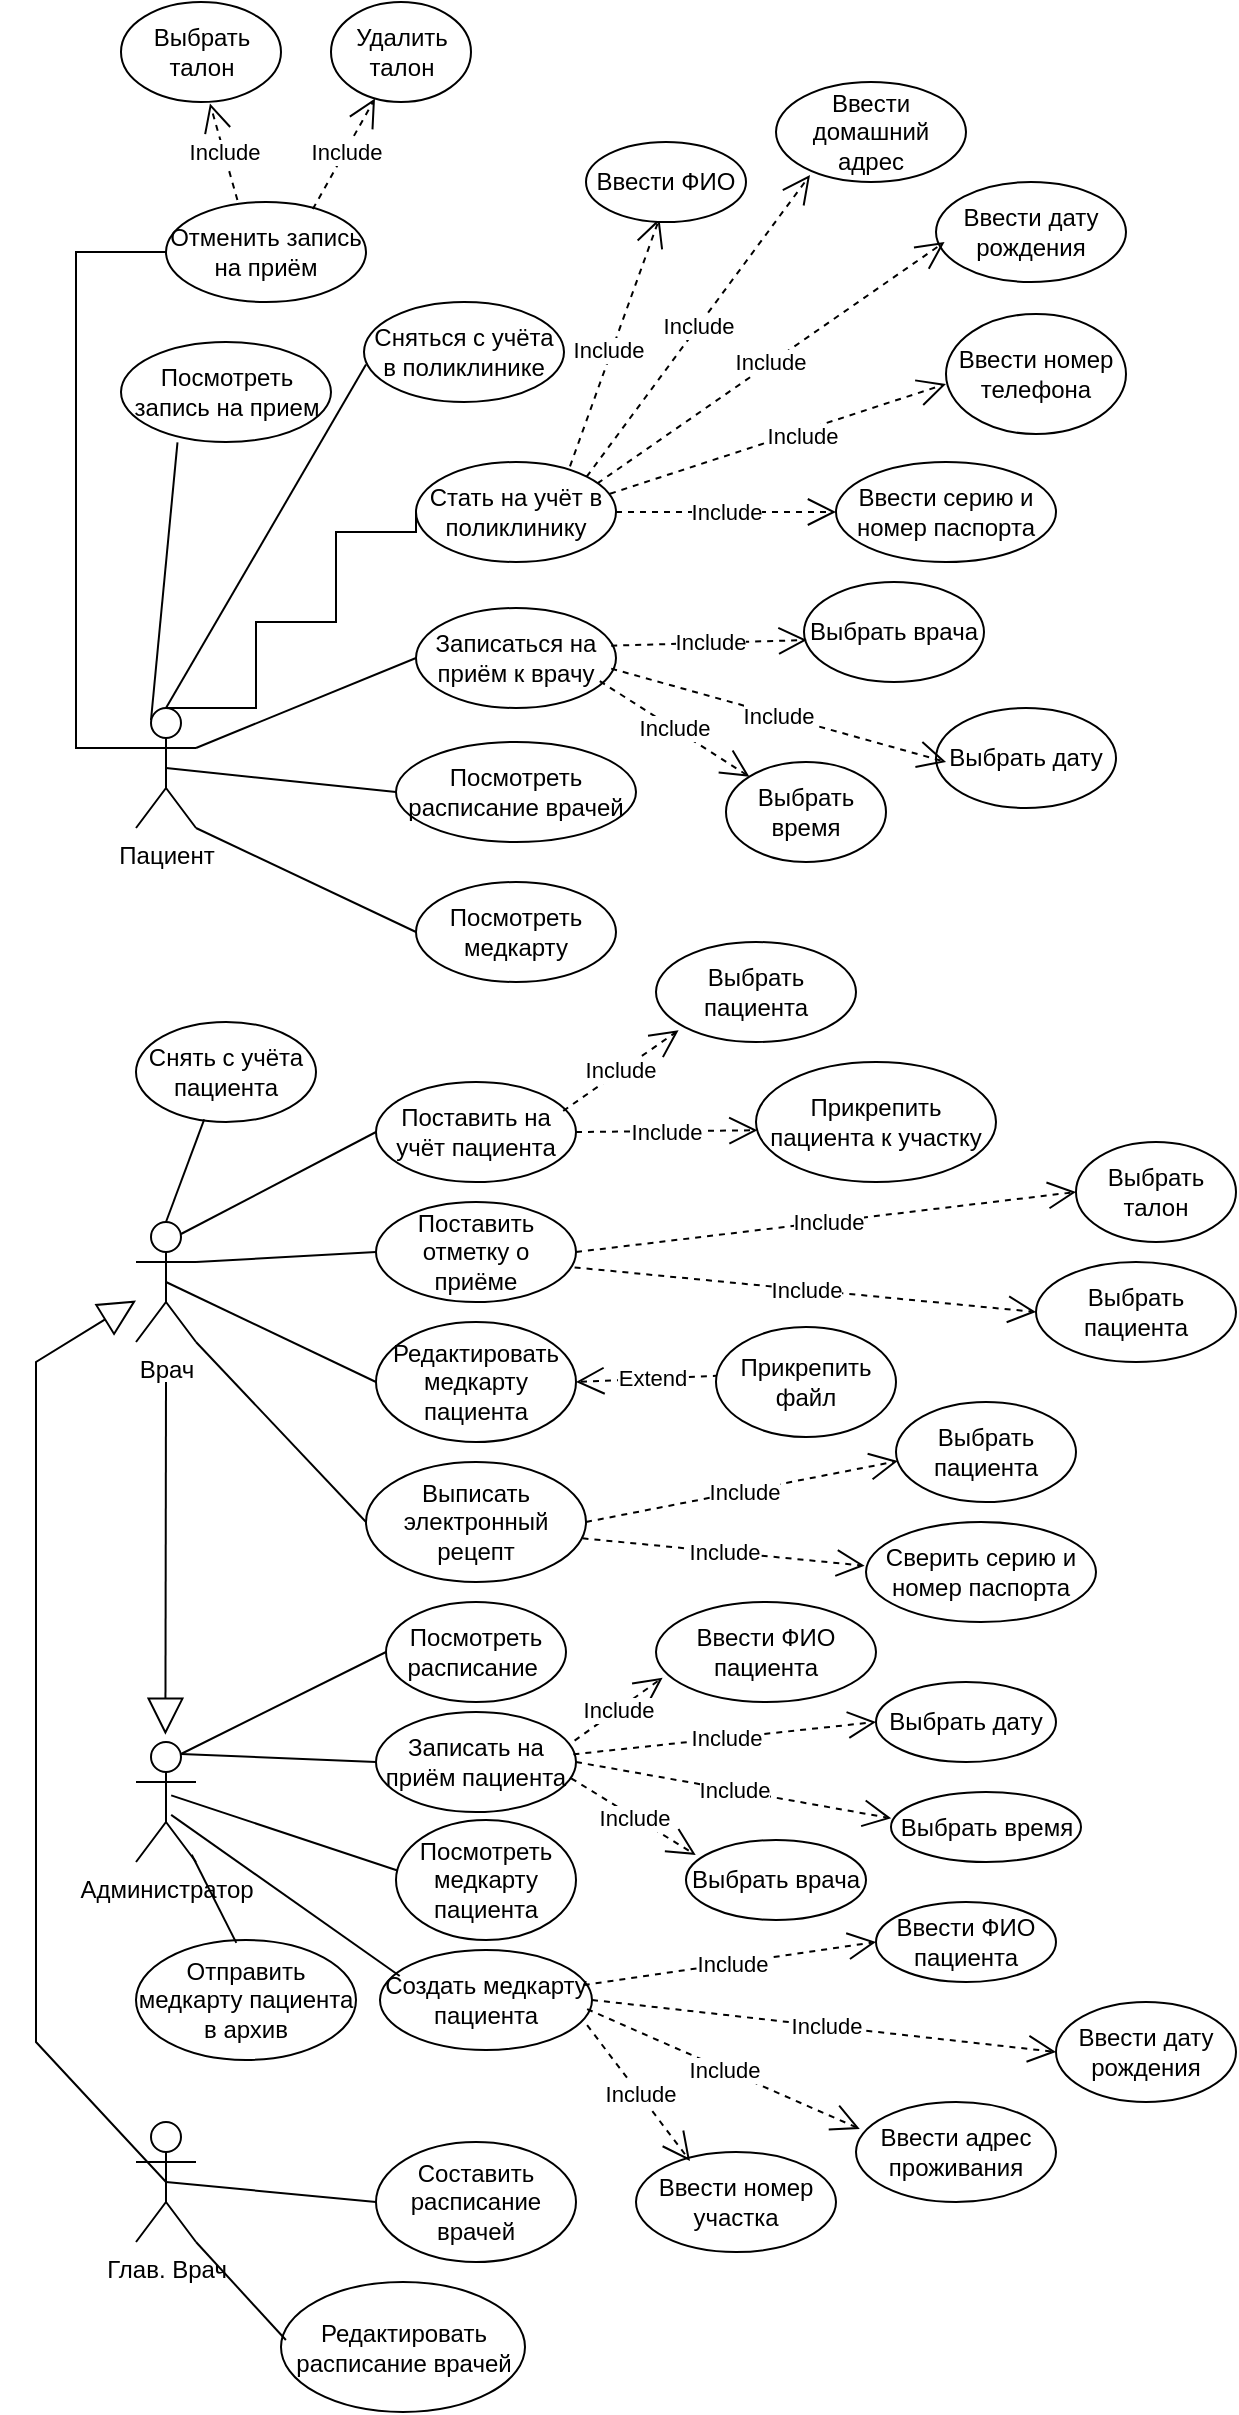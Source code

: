 <mxfile version="24.2.7" type="device">
  <diagram name="Страница — 1" id="rX3X5dwqBxQDIUKkHXH1">
    <mxGraphModel dx="819" dy="1615" grid="1" gridSize="10" guides="1" tooltips="1" connect="1" arrows="1" fold="1" page="1" pageScale="1" pageWidth="827" pageHeight="1169" math="0" shadow="0">
      <root>
        <mxCell id="0" />
        <mxCell id="1" parent="0" />
        <mxCell id="iAz0LZg-3u0lNjLR04jQ-19" value="&lt;font style=&quot;vertical-align: inherit;&quot;&gt;&lt;font style=&quot;vertical-align: inherit;&quot;&gt;Пациент&lt;/font&gt;&lt;/font&gt;" style="shape=umlActor;verticalLabelPosition=bottom;verticalAlign=top;html=1;" parent="1" vertex="1">
          <mxGeometry x="80" y="163" width="30" height="60" as="geometry" />
        </mxCell>
        <mxCell id="iAz0LZg-3u0lNjLR04jQ-20" value="&lt;font style=&quot;vertical-align: inherit;&quot;&gt;&lt;font style=&quot;vertical-align: inherit;&quot;&gt;Стать на учёт в поликлинику&lt;/font&gt;&lt;/font&gt;" style="ellipse;whiteSpace=wrap;html=1;" parent="1" vertex="1">
          <mxGeometry x="220" y="40" width="100" height="50" as="geometry" />
        </mxCell>
        <mxCell id="iAz0LZg-3u0lNjLR04jQ-21" value="&lt;font style=&quot;vertical-align: inherit;&quot;&gt;&lt;font style=&quot;vertical-align: inherit;&quot;&gt;&lt;font style=&quot;vertical-align: inherit;&quot;&gt;&lt;font style=&quot;vertical-align: inherit;&quot;&gt;Сняться с учёта в поликлинике&lt;/font&gt;&lt;/font&gt;&lt;/font&gt;&lt;/font&gt;" style="ellipse;whiteSpace=wrap;html=1;" parent="1" vertex="1">
          <mxGeometry x="194" y="-40" width="100" height="50" as="geometry" />
        </mxCell>
        <mxCell id="iAz0LZg-3u0lNjLR04jQ-22" value="&lt;font style=&quot;vertical-align: inherit;&quot;&gt;&lt;font style=&quot;vertical-align: inherit;&quot;&gt;Записаться на приём к врачу&lt;/font&gt;&lt;/font&gt;" style="ellipse;whiteSpace=wrap;html=1;" parent="1" vertex="1">
          <mxGeometry x="220" y="113" width="100" height="50" as="geometry" />
        </mxCell>
        <mxCell id="iAz0LZg-3u0lNjLR04jQ-23" value="&lt;font style=&quot;vertical-align: inherit;&quot;&gt;&lt;font style=&quot;vertical-align: inherit;&quot;&gt;&lt;font style=&quot;vertical-align: inherit;&quot;&gt;&lt;font style=&quot;vertical-align: inherit;&quot;&gt;&lt;font style=&quot;vertical-align: inherit;&quot;&gt;&lt;font style=&quot;vertical-align: inherit;&quot;&gt;Посмотреть запись на прием&lt;/font&gt;&lt;/font&gt;&lt;/font&gt;&lt;/font&gt;&lt;/font&gt;&lt;/font&gt;" style="ellipse;whiteSpace=wrap;html=1;" parent="1" vertex="1">
          <mxGeometry x="72.5" y="-20" width="105" height="50" as="geometry" />
        </mxCell>
        <mxCell id="iAz0LZg-3u0lNjLR04jQ-24" value="&lt;font style=&quot;vertical-align: inherit;&quot;&gt;&lt;font style=&quot;vertical-align: inherit;&quot;&gt;Отменить запись на приём&lt;/font&gt;&lt;/font&gt;" style="ellipse;whiteSpace=wrap;html=1;" parent="1" vertex="1">
          <mxGeometry x="95" y="-90" width="100" height="50" as="geometry" />
        </mxCell>
        <mxCell id="iAz0LZg-3u0lNjLR04jQ-26" value="&lt;font style=&quot;vertical-align: inherit;&quot;&gt;&lt;font style=&quot;vertical-align: inherit;&quot;&gt;Посмотреть расписание врачей&lt;/font&gt;&lt;/font&gt;" style="ellipse;whiteSpace=wrap;html=1;" parent="1" vertex="1">
          <mxGeometry x="210" y="180" width="120" height="50" as="geometry" />
        </mxCell>
        <mxCell id="iAz0LZg-3u0lNjLR04jQ-27" value="&lt;font style=&quot;vertical-align: inherit;&quot;&gt;&lt;font style=&quot;vertical-align: inherit;&quot;&gt;Посмотреть медкарту&lt;/font&gt;&lt;/font&gt;" style="ellipse;whiteSpace=wrap;html=1;" parent="1" vertex="1">
          <mxGeometry x="220" y="250" width="100" height="50" as="geometry" />
        </mxCell>
        <mxCell id="iAz0LZg-3u0lNjLR04jQ-39" value="&lt;font style=&quot;vertical-align: inherit;&quot;&gt;&lt;font style=&quot;vertical-align: inherit;&quot;&gt;Врач&lt;/font&gt;&lt;/font&gt;" style="shape=umlActor;verticalLabelPosition=bottom;verticalAlign=top;html=1;" parent="1" vertex="1">
          <mxGeometry x="80" y="420" width="30" height="60" as="geometry" />
        </mxCell>
        <mxCell id="iAz0LZg-3u0lNjLR04jQ-40" value="&lt;font style=&quot;vertical-align: inherit;&quot;&gt;&lt;font style=&quot;vertical-align: inherit;&quot;&gt;Поставить на учёт пациента&lt;/font&gt;&lt;/font&gt;" style="ellipse;whiteSpace=wrap;html=1;" parent="1" vertex="1">
          <mxGeometry x="200" y="350" width="100" height="50" as="geometry" />
        </mxCell>
        <mxCell id="iAz0LZg-3u0lNjLR04jQ-41" value="&lt;font style=&quot;vertical-align: inherit;&quot;&gt;&lt;font style=&quot;vertical-align: inherit;&quot;&gt;Снять с учёта пациента&lt;/font&gt;&lt;/font&gt;" style="ellipse;whiteSpace=wrap;html=1;" parent="1" vertex="1">
          <mxGeometry x="80" y="320" width="90" height="50" as="geometry" />
        </mxCell>
        <mxCell id="iAz0LZg-3u0lNjLR04jQ-42" value="&lt;font style=&quot;vertical-align: inherit;&quot;&gt;&lt;font style=&quot;vertical-align: inherit;&quot;&gt;Записать на приём пациента&lt;/font&gt;&lt;/font&gt;" style="ellipse;whiteSpace=wrap;html=1;" parent="1" vertex="1">
          <mxGeometry x="200" y="665" width="100" height="50" as="geometry" />
        </mxCell>
        <mxCell id="iAz0LZg-3u0lNjLR04jQ-43" value="&lt;font style=&quot;vertical-align: inherit;&quot;&gt;&lt;font style=&quot;vertical-align: inherit;&quot;&gt;Поставить отметку о приёме&lt;/font&gt;&lt;/font&gt;" style="ellipse;whiteSpace=wrap;html=1;" parent="1" vertex="1">
          <mxGeometry x="200" y="410" width="100" height="50" as="geometry" />
        </mxCell>
        <mxCell id="iAz0LZg-3u0lNjLR04jQ-44" value="&lt;font style=&quot;vertical-align: inherit;&quot;&gt;&lt;font style=&quot;vertical-align: inherit;&quot;&gt;&lt;font style=&quot;vertical-align: inherit;&quot;&gt;&lt;font style=&quot;vertical-align: inherit;&quot;&gt;Посмотреть медкарту пациента&lt;/font&gt;&lt;/font&gt;&lt;/font&gt;&lt;/font&gt;" style="ellipse;whiteSpace=wrap;html=1;" parent="1" vertex="1">
          <mxGeometry x="210" y="719" width="90" height="60" as="geometry" />
        </mxCell>
        <mxCell id="iAz0LZg-3u0lNjLR04jQ-45" value="&lt;font style=&quot;vertical-align: inherit;&quot;&gt;&lt;font style=&quot;vertical-align: inherit;&quot;&gt;&lt;font style=&quot;vertical-align: inherit;&quot;&gt;&lt;font style=&quot;vertical-align: inherit;&quot;&gt;Создать медкарту пациента&lt;/font&gt;&lt;/font&gt;&lt;/font&gt;&lt;/font&gt;" style="ellipse;whiteSpace=wrap;html=1;" parent="1" vertex="1">
          <mxGeometry x="202" y="784" width="106" height="50" as="geometry" />
        </mxCell>
        <mxCell id="iAz0LZg-3u0lNjLR04jQ-46" value="&lt;font style=&quot;vertical-align: inherit;&quot;&gt;&lt;font style=&quot;vertical-align: inherit;&quot;&gt;&lt;font style=&quot;vertical-align: inherit;&quot;&gt;&lt;font style=&quot;vertical-align: inherit;&quot;&gt;Редактировать медкарту пациента&lt;/font&gt;&lt;/font&gt;&lt;/font&gt;&lt;/font&gt;" style="ellipse;whiteSpace=wrap;html=1;" parent="1" vertex="1">
          <mxGeometry x="200" y="470" width="100" height="60" as="geometry" />
        </mxCell>
        <mxCell id="iAz0LZg-3u0lNjLR04jQ-47" value="&lt;font style=&quot;vertical-align: inherit;&quot;&gt;&lt;font style=&quot;vertical-align: inherit;&quot;&gt;Отправить медкарту пациента в архив&lt;/font&gt;&lt;/font&gt;" style="ellipse;whiteSpace=wrap;html=1;" parent="1" vertex="1">
          <mxGeometry x="80" y="779" width="110" height="60" as="geometry" />
        </mxCell>
        <mxCell id="iAz0LZg-3u0lNjLR04jQ-48" value="&lt;font style=&quot;vertical-align: inherit;&quot;&gt;&lt;font style=&quot;vertical-align: inherit;&quot;&gt;Посмотреть расписание&amp;nbsp;&lt;/font&gt;&lt;/font&gt;" style="ellipse;whiteSpace=wrap;html=1;" parent="1" vertex="1">
          <mxGeometry x="205" y="610" width="90" height="50" as="geometry" />
        </mxCell>
        <mxCell id="iAz0LZg-3u0lNjLR04jQ-62" value="&lt;font style=&quot;vertical-align: inherit;&quot;&gt;&lt;font style=&quot;vertical-align: inherit;&quot;&gt;Администратор&lt;/font&gt;&lt;/font&gt;" style="shape=umlActor;verticalLabelPosition=bottom;verticalAlign=top;html=1;" parent="1" vertex="1">
          <mxGeometry x="80" y="680" width="30" height="60" as="geometry" />
        </mxCell>
        <mxCell id="iAz0LZg-3u0lNjLR04jQ-63" value="" style="endArrow=block;endSize=16;endFill=0;html=1;rounded=0;entryX=0.49;entryY=-0.06;entryDx=0;entryDy=0;entryPerimeter=0;" parent="1" target="iAz0LZg-3u0lNjLR04jQ-62" edge="1">
          <mxGeometry width="160" relative="1" as="geometry">
            <mxPoint x="95" y="500" as="sourcePoint" />
            <mxPoint x="95" y="500" as="targetPoint" />
          </mxGeometry>
        </mxCell>
        <mxCell id="iAz0LZg-3u0lNjLR04jQ-69" value="&lt;font style=&quot;vertical-align: inherit;&quot;&gt;&lt;font style=&quot;vertical-align: inherit;&quot;&gt;Выписать электронный рецепт&lt;/font&gt;&lt;/font&gt;" style="ellipse;whiteSpace=wrap;html=1;" parent="1" vertex="1">
          <mxGeometry x="195" y="540" width="110" height="60" as="geometry" />
        </mxCell>
        <mxCell id="iAz0LZg-3u0lNjLR04jQ-73" value="" style="endArrow=open;endSize=12;dashed=1;html=1;rounded=0;entryX=1;entryY=0.5;entryDx=0;entryDy=0;exitX=0.016;exitY=0.442;exitDx=0;exitDy=0;exitPerimeter=0;" parent="1" source="iAz0LZg-3u0lNjLR04jQ-74" target="iAz0LZg-3u0lNjLR04jQ-46" edge="1">
          <mxGeometry width="160" relative="1" as="geometry">
            <mxPoint x="390" y="500" as="sourcePoint" />
            <mxPoint x="430" y="530" as="targetPoint" />
          </mxGeometry>
        </mxCell>
        <mxCell id="iAz0LZg-3u0lNjLR04jQ-75" value="&lt;font style=&quot;vertical-align: inherit;&quot;&gt;&lt;font style=&quot;vertical-align: inherit;&quot;&gt;Extend&lt;/font&gt;&lt;/font&gt;" style="edgeLabel;html=1;align=center;verticalAlign=middle;resizable=0;points=[];" parent="iAz0LZg-3u0lNjLR04jQ-73" vertex="1" connectable="0">
          <mxGeometry x="-0.047" y="-1" relative="1" as="geometry">
            <mxPoint as="offset" />
          </mxGeometry>
        </mxCell>
        <mxCell id="iAz0LZg-3u0lNjLR04jQ-74" value="&lt;font style=&quot;vertical-align: inherit;&quot;&gt;&lt;font style=&quot;vertical-align: inherit;&quot;&gt;Прикрепить файл&lt;/font&gt;&lt;/font&gt;" style="ellipse;whiteSpace=wrap;html=1;" parent="1" vertex="1">
          <mxGeometry x="370" y="472.5" width="90" height="55" as="geometry" />
        </mxCell>
        <mxCell id="iAz0LZg-3u0lNjLR04jQ-76" value="" style="endArrow=none;html=1;edgeStyle=orthogonalEdgeStyle;rounded=0;exitX=0.5;exitY=0;exitDx=0;exitDy=0;exitPerimeter=0;entryX=0;entryY=0.5;entryDx=0;entryDy=0;" parent="1" source="iAz0LZg-3u0lNjLR04jQ-19" target="iAz0LZg-3u0lNjLR04jQ-20" edge="1">
          <mxGeometry relative="1" as="geometry">
            <mxPoint x="270" y="250" as="sourcePoint" />
            <mxPoint x="430" y="250" as="targetPoint" />
            <Array as="points">
              <mxPoint x="140" y="163" />
              <mxPoint x="140" y="120" />
              <mxPoint x="180" y="120" />
              <mxPoint x="180" y="75" />
            </Array>
          </mxGeometry>
        </mxCell>
        <mxCell id="iAz0LZg-3u0lNjLR04jQ-79" value="" style="endArrow=none;html=1;rounded=0;exitX=1;exitY=0.333;exitDx=0;exitDy=0;exitPerimeter=0;entryX=0;entryY=0.5;entryDx=0;entryDy=0;" parent="1" source="iAz0LZg-3u0lNjLR04jQ-19" target="iAz0LZg-3u0lNjLR04jQ-22" edge="1">
          <mxGeometry width="50" height="50" relative="1" as="geometry">
            <mxPoint x="330" y="270" as="sourcePoint" />
            <mxPoint x="380" y="220" as="targetPoint" />
          </mxGeometry>
        </mxCell>
        <mxCell id="iAz0LZg-3u0lNjLR04jQ-80" value="" style="endArrow=none;html=1;rounded=0;entryX=0;entryY=0.5;entryDx=0;entryDy=0;exitX=0.5;exitY=0.5;exitDx=0;exitDy=0;exitPerimeter=0;" parent="1" source="iAz0LZg-3u0lNjLR04jQ-19" target="iAz0LZg-3u0lNjLR04jQ-26" edge="1">
          <mxGeometry width="50" height="50" relative="1" as="geometry">
            <mxPoint x="330" y="270" as="sourcePoint" />
            <mxPoint x="380" y="220" as="targetPoint" />
          </mxGeometry>
        </mxCell>
        <mxCell id="iAz0LZg-3u0lNjLR04jQ-81" value="" style="endArrow=none;html=1;rounded=0;exitX=1;exitY=1;exitDx=0;exitDy=0;exitPerimeter=0;entryX=0;entryY=0.5;entryDx=0;entryDy=0;" parent="1" source="iAz0LZg-3u0lNjLR04jQ-19" target="iAz0LZg-3u0lNjLR04jQ-27" edge="1">
          <mxGeometry width="50" height="50" relative="1" as="geometry">
            <mxPoint x="330" y="270" as="sourcePoint" />
            <mxPoint x="380" y="220" as="targetPoint" />
          </mxGeometry>
        </mxCell>
        <mxCell id="iAz0LZg-3u0lNjLR04jQ-82" value="" style="endArrow=none;html=1;rounded=0;exitX=0.75;exitY=0.1;exitDx=0;exitDy=0;exitPerimeter=0;entryX=0;entryY=0.5;entryDx=0;entryDy=0;" parent="1" source="iAz0LZg-3u0lNjLR04jQ-39" target="iAz0LZg-3u0lNjLR04jQ-40" edge="1">
          <mxGeometry width="50" height="50" relative="1" as="geometry">
            <mxPoint x="330" y="440" as="sourcePoint" />
            <mxPoint x="380" y="390" as="targetPoint" />
          </mxGeometry>
        </mxCell>
        <mxCell id="iAz0LZg-3u0lNjLR04jQ-83" value="" style="endArrow=none;html=1;rounded=0;exitX=1;exitY=0.333;exitDx=0;exitDy=0;exitPerimeter=0;entryX=0;entryY=0.5;entryDx=0;entryDy=0;" parent="1" source="iAz0LZg-3u0lNjLR04jQ-39" target="iAz0LZg-3u0lNjLR04jQ-43" edge="1">
          <mxGeometry width="50" height="50" relative="1" as="geometry">
            <mxPoint x="330" y="440" as="sourcePoint" />
            <mxPoint x="380" y="390" as="targetPoint" />
          </mxGeometry>
        </mxCell>
        <mxCell id="iAz0LZg-3u0lNjLR04jQ-84" value="" style="endArrow=none;html=1;rounded=0;exitX=0.5;exitY=0.5;exitDx=0;exitDy=0;exitPerimeter=0;entryX=0;entryY=0.5;entryDx=0;entryDy=0;" parent="1" source="iAz0LZg-3u0lNjLR04jQ-39" target="iAz0LZg-3u0lNjLR04jQ-46" edge="1">
          <mxGeometry width="50" height="50" relative="1" as="geometry">
            <mxPoint x="330" y="440" as="sourcePoint" />
            <mxPoint x="380" y="390" as="targetPoint" />
          </mxGeometry>
        </mxCell>
        <mxCell id="iAz0LZg-3u0lNjLR04jQ-85" value="" style="endArrow=none;html=1;rounded=0;exitX=1;exitY=1;exitDx=0;exitDy=0;exitPerimeter=0;entryX=0;entryY=0.5;entryDx=0;entryDy=0;" parent="1" source="iAz0LZg-3u0lNjLR04jQ-39" target="iAz0LZg-3u0lNjLR04jQ-69" edge="1">
          <mxGeometry width="50" height="50" relative="1" as="geometry">
            <mxPoint x="330" y="440" as="sourcePoint" />
            <mxPoint x="380" y="390" as="targetPoint" />
          </mxGeometry>
        </mxCell>
        <mxCell id="iAz0LZg-3u0lNjLR04jQ-86" value="" style="endArrow=none;html=1;rounded=0;exitX=0.75;exitY=0.1;exitDx=0;exitDy=0;exitPerimeter=0;entryX=0;entryY=0.5;entryDx=0;entryDy=0;" parent="1" source="iAz0LZg-3u0lNjLR04jQ-62" target="iAz0LZg-3u0lNjLR04jQ-42" edge="1">
          <mxGeometry width="50" height="50" relative="1" as="geometry">
            <mxPoint x="330" y="670" as="sourcePoint" />
            <mxPoint x="380" y="620" as="targetPoint" />
          </mxGeometry>
        </mxCell>
        <mxCell id="iAz0LZg-3u0lNjLR04jQ-87" value="" style="endArrow=none;html=1;rounded=0;exitX=0.586;exitY=0.445;exitDx=0;exitDy=0;exitPerimeter=0;entryX=0.008;entryY=0.421;entryDx=0;entryDy=0;entryPerimeter=0;" parent="1" source="iAz0LZg-3u0lNjLR04jQ-62" target="iAz0LZg-3u0lNjLR04jQ-44" edge="1">
          <mxGeometry width="50" height="50" relative="1" as="geometry">
            <mxPoint x="330" y="670" as="sourcePoint" />
            <mxPoint x="380" y="620" as="targetPoint" />
          </mxGeometry>
        </mxCell>
        <mxCell id="iAz0LZg-3u0lNjLR04jQ-88" value="&lt;font style=&quot;vertical-align: inherit;&quot;&gt;&lt;font style=&quot;vertical-align: inherit;&quot;&gt;Глав. Врач&lt;/font&gt;&lt;/font&gt;" style="shape=umlActor;verticalLabelPosition=bottom;verticalAlign=top;html=1;" parent="1" vertex="1">
          <mxGeometry x="80" y="870" width="30" height="60" as="geometry" />
        </mxCell>
        <mxCell id="iAz0LZg-3u0lNjLR04jQ-89" value="&lt;font style=&quot;vertical-align: inherit;&quot;&gt;&lt;font style=&quot;vertical-align: inherit;&quot;&gt;&lt;font style=&quot;vertical-align: inherit;&quot;&gt;&lt;font style=&quot;vertical-align: inherit;&quot;&gt;Составить расписание врачей&lt;/font&gt;&lt;/font&gt;&lt;/font&gt;&lt;/font&gt;" style="ellipse;whiteSpace=wrap;html=1;" parent="1" vertex="1">
          <mxGeometry x="200" y="880" width="100" height="60" as="geometry" />
        </mxCell>
        <mxCell id="iAz0LZg-3u0lNjLR04jQ-90" value="" style="endArrow=none;html=1;rounded=0;entryX=0;entryY=0.5;entryDx=0;entryDy=0;exitX=0.5;exitY=0.5;exitDx=0;exitDy=0;exitPerimeter=0;" parent="1" source="iAz0LZg-3u0lNjLR04jQ-88" target="iAz0LZg-3u0lNjLR04jQ-89" edge="1">
          <mxGeometry width="50" height="50" relative="1" as="geometry">
            <mxPoint x="330" y="900" as="sourcePoint" />
            <mxPoint x="380" y="850" as="targetPoint" />
          </mxGeometry>
        </mxCell>
        <mxCell id="iIXKJQQoiXKfRCzrzhlz-1" value="" style="endArrow=block;endSize=16;endFill=0;html=1;rounded=0;exitX=0.5;exitY=0.5;exitDx=0;exitDy=0;exitPerimeter=0;" edge="1" parent="1" source="iAz0LZg-3u0lNjLR04jQ-88" target="iAz0LZg-3u0lNjLR04jQ-39">
          <mxGeometry x="0.295" y="25" width="160" relative="1" as="geometry">
            <mxPoint x="330" y="600" as="sourcePoint" />
            <mxPoint x="30" y="440" as="targetPoint" />
            <Array as="points">
              <mxPoint x="30" y="830" />
              <mxPoint x="30" y="490" />
            </Array>
            <mxPoint as="offset" />
          </mxGeometry>
        </mxCell>
        <mxCell id="iIXKJQQoiXKfRCzrzhlz-2" value="&lt;font style=&quot;vertical-align: inherit;&quot;&gt;&lt;font style=&quot;vertical-align: inherit;&quot;&gt;Редактировать расписание врачей&lt;/font&gt;&lt;/font&gt;" style="ellipse;whiteSpace=wrap;html=1;" vertex="1" parent="1">
          <mxGeometry x="152.5" y="950" width="122" height="65" as="geometry" />
        </mxCell>
        <mxCell id="iIXKJQQoiXKfRCzrzhlz-5" value="" style="endArrow=none;html=1;rounded=0;exitX=0.25;exitY=0.1;exitDx=0;exitDy=0;exitPerimeter=0;entryX=0.269;entryY=1.003;entryDx=0;entryDy=0;entryPerimeter=0;" edge="1" parent="1" source="iAz0LZg-3u0lNjLR04jQ-19" target="iAz0LZg-3u0lNjLR04jQ-23">
          <mxGeometry width="50" height="50" relative="1" as="geometry">
            <mxPoint x="370" y="110" as="sourcePoint" />
            <mxPoint x="420" y="60" as="targetPoint" />
            <Array as="points" />
          </mxGeometry>
        </mxCell>
        <mxCell id="iIXKJQQoiXKfRCzrzhlz-6" value="" style="endArrow=none;html=1;rounded=0;exitX=0;exitY=0.333;exitDx=0;exitDy=0;exitPerimeter=0;entryX=0;entryY=0.5;entryDx=0;entryDy=0;" edge="1" parent="1" source="iAz0LZg-3u0lNjLR04jQ-19" target="iAz0LZg-3u0lNjLR04jQ-24">
          <mxGeometry width="50" height="50" relative="1" as="geometry">
            <mxPoint x="370" y="110" as="sourcePoint" />
            <mxPoint x="420" y="60" as="targetPoint" />
            <Array as="points">
              <mxPoint x="50" y="183" />
              <mxPoint x="50" y="-65" />
            </Array>
          </mxGeometry>
        </mxCell>
        <mxCell id="iIXKJQQoiXKfRCzrzhlz-7" value="" style="endArrow=none;html=1;rounded=0;entryX=0.379;entryY=0.974;entryDx=0;entryDy=0;entryPerimeter=0;" edge="1" parent="1" target="iAz0LZg-3u0lNjLR04jQ-41">
          <mxGeometry width="50" height="50" relative="1" as="geometry">
            <mxPoint x="95" y="420" as="sourcePoint" />
            <mxPoint x="420" y="400" as="targetPoint" />
          </mxGeometry>
        </mxCell>
        <mxCell id="iIXKJQQoiXKfRCzrzhlz-8" value="" style="endArrow=none;html=1;rounded=0;exitX=0.75;exitY=0.1;exitDx=0;exitDy=0;exitPerimeter=0;entryX=0;entryY=0.5;entryDx=0;entryDy=0;" edge="1" parent="1" source="iAz0LZg-3u0lNjLR04jQ-62" target="iAz0LZg-3u0lNjLR04jQ-48">
          <mxGeometry width="50" height="50" relative="1" as="geometry">
            <mxPoint x="155" y="690" as="sourcePoint" />
            <mxPoint x="205" y="640" as="targetPoint" />
          </mxGeometry>
        </mxCell>
        <mxCell id="iIXKJQQoiXKfRCzrzhlz-9" value="" style="endArrow=none;html=1;rounded=0;exitX=0.586;exitY=0.607;exitDx=0;exitDy=0;exitPerimeter=0;entryX=0.093;entryY=0.26;entryDx=0;entryDy=0;entryPerimeter=0;" edge="1" parent="1" source="iAz0LZg-3u0lNjLR04jQ-62" target="iAz0LZg-3u0lNjLR04jQ-45">
          <mxGeometry width="50" height="50" relative="1" as="geometry">
            <mxPoint x="370" y="740" as="sourcePoint" />
            <mxPoint x="420" y="690" as="targetPoint" />
          </mxGeometry>
        </mxCell>
        <mxCell id="iIXKJQQoiXKfRCzrzhlz-10" value="" style="endArrow=none;html=1;rounded=0;entryX=0.929;entryY=0.94;entryDx=0;entryDy=0;entryPerimeter=0;exitX=0.456;exitY=0.024;exitDx=0;exitDy=0;exitPerimeter=0;" edge="1" parent="1" source="iAz0LZg-3u0lNjLR04jQ-47" target="iAz0LZg-3u0lNjLR04jQ-62">
          <mxGeometry width="50" height="50" relative="1" as="geometry">
            <mxPoint x="370" y="740" as="sourcePoint" />
            <mxPoint x="420" y="690" as="targetPoint" />
          </mxGeometry>
        </mxCell>
        <mxCell id="iIXKJQQoiXKfRCzrzhlz-11" value="" style="endArrow=none;html=1;rounded=0;entryX=1;entryY=1;entryDx=0;entryDy=0;entryPerimeter=0;exitX=0.02;exitY=0.446;exitDx=0;exitDy=0;exitPerimeter=0;" edge="1" parent="1" source="iIXKJQQoiXKfRCzrzhlz-2" target="iAz0LZg-3u0lNjLR04jQ-88">
          <mxGeometry width="50" height="50" relative="1" as="geometry">
            <mxPoint x="370" y="960" as="sourcePoint" />
            <mxPoint x="420" y="910" as="targetPoint" />
          </mxGeometry>
        </mxCell>
        <mxCell id="iIXKJQQoiXKfRCzrzhlz-12" value="&lt;font style=&quot;vertical-align: inherit;&quot;&gt;&lt;font style=&quot;vertical-align: inherit;&quot;&gt;Include&lt;/font&gt;&lt;/font&gt;" style="endArrow=open;endSize=12;dashed=1;html=1;rounded=0;exitX=0.357;exitY=-0.02;exitDx=0;exitDy=0;exitPerimeter=0;entryX=0.556;entryY=1.014;entryDx=0;entryDy=0;entryPerimeter=0;" edge="1" parent="1" source="iAz0LZg-3u0lNjLR04jQ-24" target="iIXKJQQoiXKfRCzrzhlz-13">
          <mxGeometry width="160" relative="1" as="geometry">
            <mxPoint x="170" y="-90" as="sourcePoint" />
            <mxPoint x="100" y="-130" as="targetPoint" />
          </mxGeometry>
        </mxCell>
        <mxCell id="iIXKJQQoiXKfRCzrzhlz-13" value="&lt;font style=&quot;vertical-align: inherit;&quot;&gt;&lt;font style=&quot;vertical-align: inherit;&quot;&gt;Выбрать талон&lt;/font&gt;&lt;/font&gt;" style="ellipse;whiteSpace=wrap;html=1;" vertex="1" parent="1">
          <mxGeometry x="72.5" y="-190" width="80" height="50" as="geometry" />
        </mxCell>
        <mxCell id="iIXKJQQoiXKfRCzrzhlz-14" value="&lt;font style=&quot;vertical-align: inherit;&quot;&gt;&lt;font style=&quot;vertical-align: inherit;&quot;&gt;Удалить талон&lt;/font&gt;&lt;/font&gt;" style="ellipse;whiteSpace=wrap;html=1;" vertex="1" parent="1">
          <mxGeometry x="177.5" y="-190" width="70" height="50" as="geometry" />
        </mxCell>
        <mxCell id="iIXKJQQoiXKfRCzrzhlz-15" value="" style="endArrow=open;endSize=12;dashed=1;html=1;rounded=0;exitX=0.734;exitY=0.071;exitDx=0;exitDy=0;exitPerimeter=0;" edge="1" parent="1" source="iAz0LZg-3u0lNjLR04jQ-24" target="iIXKJQQoiXKfRCzrzhlz-14">
          <mxGeometry width="160" relative="1" as="geometry">
            <mxPoint x="180" y="-86" as="sourcePoint" />
            <mxPoint x="480" y="-90" as="targetPoint" />
          </mxGeometry>
        </mxCell>
        <mxCell id="iIXKJQQoiXKfRCzrzhlz-16" value="&lt;font style=&quot;vertical-align: inherit;&quot;&gt;&lt;font style=&quot;vertical-align: inherit;&quot;&gt;Include&lt;/font&gt;&lt;/font&gt;" style="edgeLabel;html=1;align=center;verticalAlign=middle;resizable=0;points=[];" vertex="1" connectable="0" parent="iIXKJQQoiXKfRCzrzhlz-15">
          <mxGeometry x="0.025" relative="1" as="geometry">
            <mxPoint as="offset" />
          </mxGeometry>
        </mxCell>
        <mxCell id="iIXKJQQoiXKfRCzrzhlz-17" value="" style="endArrow=none;html=1;rounded=0;exitX=0.5;exitY=0;exitDx=0;exitDy=0;exitPerimeter=0;entryX=0.01;entryY=0.626;entryDx=0;entryDy=0;entryPerimeter=0;" edge="1" parent="1" source="iAz0LZg-3u0lNjLR04jQ-19" target="iAz0LZg-3u0lNjLR04jQ-21">
          <mxGeometry width="50" height="50" relative="1" as="geometry">
            <mxPoint x="370" y="110" as="sourcePoint" />
            <mxPoint x="420" y="60" as="targetPoint" />
          </mxGeometry>
        </mxCell>
        <mxCell id="iIXKJQQoiXKfRCzrzhlz-18" value="&lt;font style=&quot;vertical-align: inherit;&quot;&gt;&lt;font style=&quot;vertical-align: inherit;&quot;&gt;Include&lt;/font&gt;&lt;/font&gt;" style="endArrow=open;endSize=12;dashed=1;html=1;rounded=0;exitX=1;exitY=0;exitDx=0;exitDy=0;entryX=0.179;entryY=0.931;entryDx=0;entryDy=0;entryPerimeter=0;" edge="1" parent="1" source="iAz0LZg-3u0lNjLR04jQ-20" target="iIXKJQQoiXKfRCzrzhlz-22">
          <mxGeometry width="160" relative="1" as="geometry">
            <mxPoint x="320" y="80" as="sourcePoint" />
            <mxPoint x="410" y="100" as="targetPoint" />
          </mxGeometry>
        </mxCell>
        <mxCell id="iIXKJQQoiXKfRCzrzhlz-19" value="" style="endArrow=open;endSize=12;dashed=1;html=1;rounded=0;exitX=0.77;exitY=0.043;exitDx=0;exitDy=0;exitPerimeter=0;entryX=0.459;entryY=0.954;entryDx=0;entryDy=0;entryPerimeter=0;" edge="1" parent="1" source="iAz0LZg-3u0lNjLR04jQ-20" target="iIXKJQQoiXKfRCzrzhlz-21">
          <mxGeometry width="160" relative="1" as="geometry">
            <mxPoint x="320" y="80" as="sourcePoint" />
            <mxPoint x="410" y="30" as="targetPoint" />
          </mxGeometry>
        </mxCell>
        <mxCell id="iIXKJQQoiXKfRCzrzhlz-20" value="&lt;font style=&quot;vertical-align: inherit;&quot;&gt;&lt;font style=&quot;vertical-align: inherit;&quot;&gt;Include&lt;/font&gt;&lt;/font&gt;" style="edgeLabel;html=1;align=center;verticalAlign=middle;resizable=0;points=[];" vertex="1" connectable="0" parent="iIXKJQQoiXKfRCzrzhlz-19">
          <mxGeometry x="-0.071" y="2" relative="1" as="geometry">
            <mxPoint as="offset" />
          </mxGeometry>
        </mxCell>
        <mxCell id="iIXKJQQoiXKfRCzrzhlz-21" value="&lt;font style=&quot;vertical-align: inherit;&quot;&gt;&lt;font style=&quot;vertical-align: inherit;&quot;&gt;Ввести ФИО&lt;/font&gt;&lt;/font&gt;" style="ellipse;whiteSpace=wrap;html=1;" vertex="1" parent="1">
          <mxGeometry x="305" y="-120" width="80" height="40" as="geometry" />
        </mxCell>
        <mxCell id="iIXKJQQoiXKfRCzrzhlz-22" value="&lt;font style=&quot;vertical-align: inherit;&quot;&gt;&lt;font style=&quot;vertical-align: inherit;&quot;&gt;Ввести домашний адрес&lt;/font&gt;&lt;/font&gt;" style="ellipse;whiteSpace=wrap;html=1;" vertex="1" parent="1">
          <mxGeometry x="400" y="-150" width="95" height="50" as="geometry" />
        </mxCell>
        <mxCell id="iIXKJQQoiXKfRCzrzhlz-23" value="&lt;font style=&quot;vertical-align: inherit;&quot;&gt;&lt;font style=&quot;vertical-align: inherit;&quot;&gt;Ввести номер телефона&lt;/font&gt;&lt;/font&gt;" style="ellipse;whiteSpace=wrap;html=1;" vertex="1" parent="1">
          <mxGeometry x="485" y="-34" width="90" height="60" as="geometry" />
        </mxCell>
        <mxCell id="iIXKJQQoiXKfRCzrzhlz-24" value="" style="endArrow=open;endSize=12;dashed=1;html=1;rounded=0;entryX=0;entryY=0.583;entryDx=0;entryDy=0;exitX=0.97;exitY=0.317;exitDx=0;exitDy=0;exitPerimeter=0;entryPerimeter=0;" edge="1" parent="1" source="iAz0LZg-3u0lNjLR04jQ-20" target="iIXKJQQoiXKfRCzrzhlz-23">
          <mxGeometry width="160" relative="1" as="geometry">
            <mxPoint x="330" y="70" as="sourcePoint" />
            <mxPoint x="480" y="80" as="targetPoint" />
          </mxGeometry>
        </mxCell>
        <mxCell id="iIXKJQQoiXKfRCzrzhlz-25" value="&lt;font style=&quot;vertical-align: inherit;&quot;&gt;&lt;font style=&quot;vertical-align: inherit;&quot;&gt;Include&lt;/font&gt;&lt;/font&gt;" style="edgeLabel;html=1;align=center;verticalAlign=middle;resizable=0;points=[];" vertex="1" connectable="0" parent="iIXKJQQoiXKfRCzrzhlz-24">
          <mxGeometry x="0.136" y="-2" relative="1" as="geometry">
            <mxPoint as="offset" />
          </mxGeometry>
        </mxCell>
        <mxCell id="iIXKJQQoiXKfRCzrzhlz-26" value="&lt;font style=&quot;vertical-align: inherit;&quot;&gt;&lt;font style=&quot;vertical-align: inherit;&quot;&gt;Ввести серию и номер паспорта&lt;/font&gt;&lt;/font&gt;" style="ellipse;whiteSpace=wrap;html=1;" vertex="1" parent="1">
          <mxGeometry x="430" y="40" width="110" height="50" as="geometry" />
        </mxCell>
        <mxCell id="iIXKJQQoiXKfRCzrzhlz-27" value="&lt;font style=&quot;vertical-align: inherit;&quot;&gt;&lt;font style=&quot;vertical-align: inherit;&quot;&gt;Include&lt;/font&gt;&lt;/font&gt;" style="endArrow=open;endSize=12;dashed=1;html=1;rounded=0;exitX=1;exitY=0.5;exitDx=0;exitDy=0;entryX=0;entryY=0.5;entryDx=0;entryDy=0;" edge="1" parent="1" source="iAz0LZg-3u0lNjLR04jQ-20" target="iIXKJQQoiXKfRCzrzhlz-26">
          <mxGeometry x="-0.001" width="160" relative="1" as="geometry">
            <mxPoint x="320" y="80" as="sourcePoint" />
            <mxPoint x="480" y="80" as="targetPoint" />
            <mxPoint as="offset" />
          </mxGeometry>
        </mxCell>
        <mxCell id="iIXKJQQoiXKfRCzrzhlz-28" value="&lt;font style=&quot;vertical-align: inherit;&quot;&gt;&lt;font style=&quot;vertical-align: inherit;&quot;&gt;Выбрать врача&lt;/font&gt;&lt;/font&gt;" style="ellipse;whiteSpace=wrap;html=1;" vertex="1" parent="1">
          <mxGeometry x="414" y="100" width="90" height="50" as="geometry" />
        </mxCell>
        <mxCell id="iIXKJQQoiXKfRCzrzhlz-29" value="&lt;font style=&quot;vertical-align: inherit;&quot;&gt;&lt;font style=&quot;vertical-align: inherit;&quot;&gt;Выбрать дату&lt;/font&gt;&lt;/font&gt;" style="ellipse;whiteSpace=wrap;html=1;" vertex="1" parent="1">
          <mxGeometry x="480" y="163" width="90" height="50" as="geometry" />
        </mxCell>
        <mxCell id="iIXKJQQoiXKfRCzrzhlz-30" value="&lt;font style=&quot;vertical-align: inherit;&quot;&gt;&lt;font style=&quot;vertical-align: inherit;&quot;&gt;Выбрать время&lt;/font&gt;&lt;/font&gt;" style="ellipse;whiteSpace=wrap;html=1;" vertex="1" parent="1">
          <mxGeometry x="375" y="190" width="80" height="50" as="geometry" />
        </mxCell>
        <mxCell id="iIXKJQQoiXKfRCzrzhlz-34" value="&lt;font style=&quot;vertical-align: inherit;&quot;&gt;&lt;font style=&quot;vertical-align: inherit;&quot;&gt;Include&lt;/font&gt;&lt;/font&gt;" style="endArrow=open;endSize=12;dashed=1;html=1;rounded=0;exitX=0.976;exitY=0.606;exitDx=0;exitDy=0;entryX=0.056;entryY=0.54;entryDx=0;entryDy=0;entryPerimeter=0;exitPerimeter=0;" edge="1" parent="1" source="iAz0LZg-3u0lNjLR04jQ-22" target="iIXKJQQoiXKfRCzrzhlz-29">
          <mxGeometry width="160" relative="1" as="geometry">
            <mxPoint x="330" y="140" as="sourcePoint" />
            <mxPoint x="460" y="140" as="targetPoint" />
          </mxGeometry>
        </mxCell>
        <mxCell id="iIXKJQQoiXKfRCzrzhlz-35" value="&lt;font style=&quot;vertical-align: inherit;&quot;&gt;&lt;font style=&quot;vertical-align: inherit;&quot;&gt;Include&lt;/font&gt;&lt;/font&gt;" style="endArrow=open;endSize=12;dashed=1;html=1;rounded=0;exitX=0.976;exitY=0.377;exitDx=0;exitDy=0;entryX=0.016;entryY=0.58;entryDx=0;entryDy=0;entryPerimeter=0;exitPerimeter=0;" edge="1" parent="1" source="iAz0LZg-3u0lNjLR04jQ-22" target="iIXKJQQoiXKfRCzrzhlz-28">
          <mxGeometry width="160" relative="1" as="geometry">
            <mxPoint x="330" y="148" as="sourcePoint" />
            <mxPoint x="480" y="150" as="targetPoint" />
          </mxGeometry>
        </mxCell>
        <mxCell id="iIXKJQQoiXKfRCzrzhlz-36" value="&lt;font style=&quot;vertical-align: inherit;&quot;&gt;&lt;font style=&quot;vertical-align: inherit;&quot;&gt;Include&lt;/font&gt;&lt;/font&gt;" style="endArrow=open;endSize=12;dashed=1;html=1;rounded=0;exitX=0.919;exitY=0.731;exitDx=0;exitDy=0;entryX=0;entryY=0;entryDx=0;entryDy=0;exitPerimeter=0;" edge="1" parent="1" source="iAz0LZg-3u0lNjLR04jQ-22" target="iIXKJQQoiXKfRCzrzhlz-30">
          <mxGeometry width="160" relative="1" as="geometry">
            <mxPoint x="340" y="158" as="sourcePoint" />
            <mxPoint x="490" y="160" as="targetPoint" />
          </mxGeometry>
        </mxCell>
        <mxCell id="iIXKJQQoiXKfRCzrzhlz-37" value="&lt;font style=&quot;vertical-align: inherit;&quot;&gt;&lt;font style=&quot;vertical-align: inherit;&quot;&gt;Выбрать пациента&lt;/font&gt;&lt;/font&gt;" style="ellipse;whiteSpace=wrap;html=1;" vertex="1" parent="1">
          <mxGeometry x="340" y="280" width="100" height="50" as="geometry" />
        </mxCell>
        <mxCell id="iIXKJQQoiXKfRCzrzhlz-38" value="&lt;font style=&quot;vertical-align: inherit;&quot;&gt;&lt;font style=&quot;vertical-align: inherit;&quot;&gt;Прикрепить пациента к участку&lt;/font&gt;&lt;/font&gt;" style="ellipse;whiteSpace=wrap;html=1;" vertex="1" parent="1">
          <mxGeometry x="390" y="340" width="120" height="60" as="geometry" />
        </mxCell>
        <mxCell id="iIXKJQQoiXKfRCzrzhlz-39" value="&lt;font style=&quot;vertical-align: inherit;&quot;&gt;&lt;font style=&quot;vertical-align: inherit;&quot;&gt;Include&lt;/font&gt;&lt;/font&gt;" style="endArrow=open;endSize=12;dashed=1;html=1;rounded=0;exitX=0.936;exitY=0.289;exitDx=0;exitDy=0;entryX=0.113;entryY=0.883;entryDx=0;entryDy=0;entryPerimeter=0;exitPerimeter=0;" edge="1" parent="1" source="iAz0LZg-3u0lNjLR04jQ-40" target="iIXKJQQoiXKfRCzrzhlz-37">
          <mxGeometry width="160" relative="1" as="geometry">
            <mxPoint x="350" y="168" as="sourcePoint" />
            <mxPoint x="500" y="170" as="targetPoint" />
          </mxGeometry>
        </mxCell>
        <mxCell id="iIXKJQQoiXKfRCzrzhlz-40" value="&lt;font style=&quot;vertical-align: inherit;&quot;&gt;&lt;font style=&quot;vertical-align: inherit;&quot;&gt;Include&lt;/font&gt;&lt;/font&gt;" style="endArrow=open;endSize=12;dashed=1;html=1;rounded=0;exitX=1;exitY=0.5;exitDx=0;exitDy=0;entryX=0.006;entryY=0.569;entryDx=0;entryDy=0;entryPerimeter=0;" edge="1" parent="1" source="iAz0LZg-3u0lNjLR04jQ-40" target="iIXKJQQoiXKfRCzrzhlz-38">
          <mxGeometry width="160" relative="1" as="geometry">
            <mxPoint x="360" y="178" as="sourcePoint" />
            <mxPoint x="510" y="180" as="targetPoint" />
          </mxGeometry>
        </mxCell>
        <mxCell id="iIXKJQQoiXKfRCzrzhlz-41" value="&lt;font style=&quot;vertical-align: inherit;&quot;&gt;&lt;font style=&quot;vertical-align: inherit;&quot;&gt;Выбрать талон&lt;/font&gt;&lt;/font&gt;" style="ellipse;whiteSpace=wrap;html=1;" vertex="1" parent="1">
          <mxGeometry x="550" y="380" width="80" height="50" as="geometry" />
        </mxCell>
        <mxCell id="iIXKJQQoiXKfRCzrzhlz-42" value="&lt;font style=&quot;vertical-align: inherit;&quot;&gt;&lt;font style=&quot;vertical-align: inherit;&quot;&gt;Include&lt;/font&gt;&lt;/font&gt;" style="endArrow=open;endSize=12;dashed=1;html=1;rounded=0;exitX=1;exitY=0.5;exitDx=0;exitDy=0;entryX=0;entryY=0.5;entryDx=0;entryDy=0;" edge="1" parent="1" source="iAz0LZg-3u0lNjLR04jQ-43" target="iIXKJQQoiXKfRCzrzhlz-41">
          <mxGeometry x="0.006" width="160" relative="1" as="geometry">
            <mxPoint x="320" y="420" as="sourcePoint" />
            <mxPoint x="480" y="420" as="targetPoint" />
            <mxPoint as="offset" />
          </mxGeometry>
        </mxCell>
        <mxCell id="iIXKJQQoiXKfRCzrzhlz-43" value="&lt;font style=&quot;vertical-align: inherit;&quot;&gt;&lt;font style=&quot;vertical-align: inherit;&quot;&gt;Выбрать пациента&lt;/font&gt;&lt;/font&gt;" style="ellipse;whiteSpace=wrap;html=1;" vertex="1" parent="1">
          <mxGeometry x="530" y="440" width="100" height="50" as="geometry" />
        </mxCell>
        <mxCell id="iIXKJQQoiXKfRCzrzhlz-44" value="&lt;font style=&quot;vertical-align: inherit;&quot;&gt;&lt;font style=&quot;vertical-align: inherit;&quot;&gt;Include&lt;/font&gt;&lt;/font&gt;" style="endArrow=open;endSize=12;dashed=1;html=1;rounded=0;exitX=0.993;exitY=0.654;exitDx=0;exitDy=0;entryX=0;entryY=0.5;entryDx=0;entryDy=0;exitPerimeter=0;" edge="1" parent="1" source="iAz0LZg-3u0lNjLR04jQ-43" target="iIXKJQQoiXKfRCzrzhlz-43">
          <mxGeometry x="0.006" width="160" relative="1" as="geometry">
            <mxPoint x="310" y="445" as="sourcePoint" />
            <mxPoint x="560" y="405" as="targetPoint" />
            <mxPoint as="offset" />
          </mxGeometry>
        </mxCell>
        <mxCell id="iIXKJQQoiXKfRCzrzhlz-45" value="&lt;font style=&quot;vertical-align: inherit;&quot;&gt;&lt;font style=&quot;vertical-align: inherit;&quot;&gt;Выбрать пациента&lt;/font&gt;&lt;/font&gt;" style="ellipse;whiteSpace=wrap;html=1;" vertex="1" parent="1">
          <mxGeometry x="460" y="510" width="90" height="50" as="geometry" />
        </mxCell>
        <mxCell id="iIXKJQQoiXKfRCzrzhlz-46" value="&lt;font style=&quot;vertical-align: inherit;&quot;&gt;&lt;font style=&quot;vertical-align: inherit;&quot;&gt;&lt;font style=&quot;vertical-align: inherit;&quot;&gt;&lt;font style=&quot;vertical-align: inherit;&quot;&gt;Сверить серию и номер паспорта&lt;/font&gt;&lt;/font&gt;&lt;/font&gt;&lt;/font&gt;" style="ellipse;whiteSpace=wrap;html=1;" vertex="1" parent="1">
          <mxGeometry x="445" y="570" width="115" height="50" as="geometry" />
        </mxCell>
        <mxCell id="iIXKJQQoiXKfRCzrzhlz-47" value="&lt;font style=&quot;vertical-align: inherit;&quot;&gt;&lt;font style=&quot;vertical-align: inherit;&quot;&gt;Include&lt;/font&gt;&lt;/font&gt;" style="endArrow=open;endSize=12;dashed=1;html=1;rounded=0;exitX=1;exitY=0.5;exitDx=0;exitDy=0;entryX=0.01;entryY=0.591;entryDx=0;entryDy=0;entryPerimeter=0;" edge="1" parent="1" source="iAz0LZg-3u0lNjLR04jQ-69" target="iIXKJQQoiXKfRCzrzhlz-45">
          <mxGeometry x="0.006" width="160" relative="1" as="geometry">
            <mxPoint x="320" y="455" as="sourcePoint" />
            <mxPoint x="570" y="415" as="targetPoint" />
            <mxPoint as="offset" />
          </mxGeometry>
        </mxCell>
        <mxCell id="iIXKJQQoiXKfRCzrzhlz-48" value="&lt;font style=&quot;vertical-align: inherit;&quot;&gt;&lt;font style=&quot;vertical-align: inherit;&quot;&gt;Include&lt;/font&gt;&lt;/font&gt;" style="endArrow=open;endSize=12;dashed=1;html=1;rounded=0;exitX=0.984;exitY=0.636;exitDx=0;exitDy=0;entryX=-0.006;entryY=0.437;entryDx=0;entryDy=0;entryPerimeter=0;exitPerimeter=0;" edge="1" parent="1" source="iAz0LZg-3u0lNjLR04jQ-69" target="iIXKJQQoiXKfRCzrzhlz-46">
          <mxGeometry x="0.006" width="160" relative="1" as="geometry">
            <mxPoint x="330" y="465" as="sourcePoint" />
            <mxPoint x="580" y="425" as="targetPoint" />
            <mxPoint as="offset" />
          </mxGeometry>
        </mxCell>
        <mxCell id="iIXKJQQoiXKfRCzrzhlz-49" value="&lt;font style=&quot;vertical-align: inherit;&quot;&gt;&lt;font style=&quot;vertical-align: inherit;&quot;&gt;Ввести ФИО пациента&lt;/font&gt;&lt;/font&gt;" style="ellipse;whiteSpace=wrap;html=1;" vertex="1" parent="1">
          <mxGeometry x="340" y="610" width="110" height="50" as="geometry" />
        </mxCell>
        <mxCell id="iIXKJQQoiXKfRCzrzhlz-50" value="&lt;font style=&quot;vertical-align: inherit;&quot;&gt;&lt;font style=&quot;vertical-align: inherit;&quot;&gt;Выбрать дату&lt;/font&gt;&lt;/font&gt;" style="ellipse;whiteSpace=wrap;html=1;" vertex="1" parent="1">
          <mxGeometry x="450" y="650" width="90" height="40" as="geometry" />
        </mxCell>
        <mxCell id="iIXKJQQoiXKfRCzrzhlz-51" value="&lt;font style=&quot;vertical-align: inherit;&quot;&gt;&lt;font style=&quot;vertical-align: inherit;&quot;&gt;Выбрать врача&lt;/font&gt;&lt;/font&gt;" style="ellipse;whiteSpace=wrap;html=1;" vertex="1" parent="1">
          <mxGeometry x="355" y="729" width="90" height="40" as="geometry" />
        </mxCell>
        <mxCell id="iIXKJQQoiXKfRCzrzhlz-52" value="&lt;font style=&quot;vertical-align: inherit;&quot;&gt;&lt;font style=&quot;vertical-align: inherit;&quot;&gt;Выбрать время&lt;/font&gt;&lt;/font&gt;" style="ellipse;whiteSpace=wrap;html=1;" vertex="1" parent="1">
          <mxGeometry x="457.5" y="705" width="95" height="35" as="geometry" />
        </mxCell>
        <mxCell id="iIXKJQQoiXKfRCzrzhlz-53" value="&lt;font style=&quot;vertical-align: inherit;&quot;&gt;&lt;font style=&quot;vertical-align: inherit;&quot;&gt;Include&lt;/font&gt;&lt;/font&gt;" style="endArrow=open;endSize=12;dashed=1;html=1;rounded=0;exitX=0.993;exitY=0.286;exitDx=0;exitDy=0;entryX=0.03;entryY=0.757;entryDx=0;entryDy=0;entryPerimeter=0;exitPerimeter=0;" edge="1" parent="1" source="iAz0LZg-3u0lNjLR04jQ-42" target="iIXKJQQoiXKfRCzrzhlz-49">
          <mxGeometry x="0.006" width="160" relative="1" as="geometry">
            <mxPoint x="313" y="588" as="sourcePoint" />
            <mxPoint x="459" y="598" as="targetPoint" />
            <mxPoint as="offset" />
          </mxGeometry>
        </mxCell>
        <mxCell id="iIXKJQQoiXKfRCzrzhlz-54" value="&lt;font style=&quot;vertical-align: inherit;&quot;&gt;&lt;font style=&quot;vertical-align: inherit;&quot;&gt;Include&lt;/font&gt;&lt;/font&gt;" style="endArrow=open;endSize=12;dashed=1;html=1;rounded=0;exitX=0.987;exitY=0.423;exitDx=0;exitDy=0;entryX=0;entryY=0.5;entryDx=0;entryDy=0;exitPerimeter=0;" edge="1" parent="1" source="iAz0LZg-3u0lNjLR04jQ-42" target="iIXKJQQoiXKfRCzrzhlz-50">
          <mxGeometry x="0.006" width="160" relative="1" as="geometry">
            <mxPoint x="323" y="598" as="sourcePoint" />
            <mxPoint x="469" y="608" as="targetPoint" />
            <mxPoint as="offset" />
          </mxGeometry>
        </mxCell>
        <mxCell id="iIXKJQQoiXKfRCzrzhlz-55" value="&lt;font style=&quot;vertical-align: inherit;&quot;&gt;&lt;font style=&quot;vertical-align: inherit;&quot;&gt;Include&lt;/font&gt;&lt;/font&gt;" style="endArrow=open;endSize=12;dashed=1;html=1;rounded=0;exitX=1;exitY=0.5;exitDx=0;exitDy=0;entryX=0.001;entryY=0.376;entryDx=0;entryDy=0;entryPerimeter=0;" edge="1" parent="1" source="iAz0LZg-3u0lNjLR04jQ-42" target="iIXKJQQoiXKfRCzrzhlz-52">
          <mxGeometry x="0.006" width="160" relative="1" as="geometry">
            <mxPoint x="333" y="608" as="sourcePoint" />
            <mxPoint x="479" y="618" as="targetPoint" />
            <mxPoint as="offset" />
          </mxGeometry>
        </mxCell>
        <mxCell id="iIXKJQQoiXKfRCzrzhlz-56" value="&lt;font style=&quot;vertical-align: inherit;&quot;&gt;&lt;font style=&quot;vertical-align: inherit;&quot;&gt;Include&lt;/font&gt;&lt;/font&gt;" style="endArrow=open;endSize=12;dashed=1;html=1;rounded=0;exitX=0.976;exitY=0.663;exitDx=0;exitDy=0;entryX=0.054;entryY=0.186;entryDx=0;entryDy=0;entryPerimeter=0;exitPerimeter=0;" edge="1" parent="1" source="iAz0LZg-3u0lNjLR04jQ-42" target="iIXKJQQoiXKfRCzrzhlz-51">
          <mxGeometry x="0.006" width="160" relative="1" as="geometry">
            <mxPoint x="343" y="618" as="sourcePoint" />
            <mxPoint x="489" y="628" as="targetPoint" />
            <mxPoint as="offset" />
          </mxGeometry>
        </mxCell>
        <mxCell id="iIXKJQQoiXKfRCzrzhlz-57" value="&lt;font style=&quot;vertical-align: inherit;&quot;&gt;&lt;font style=&quot;vertical-align: inherit;&quot;&gt;Ввести ФИО пациента&lt;/font&gt;&lt;/font&gt;" style="ellipse;whiteSpace=wrap;html=1;" vertex="1" parent="1">
          <mxGeometry x="450" y="760" width="90" height="40" as="geometry" />
        </mxCell>
        <mxCell id="iIXKJQQoiXKfRCzrzhlz-58" value="&lt;font style=&quot;vertical-align: inherit;&quot;&gt;&lt;font style=&quot;vertical-align: inherit;&quot;&gt;Ввести дату рождения&lt;/font&gt;&lt;/font&gt;" style="ellipse;whiteSpace=wrap;html=1;" vertex="1" parent="1">
          <mxGeometry x="540" y="810" width="90" height="50" as="geometry" />
        </mxCell>
        <mxCell id="iIXKJQQoiXKfRCzrzhlz-59" value="&lt;font style=&quot;vertical-align: inherit;&quot;&gt;&lt;font style=&quot;vertical-align: inherit;&quot;&gt;Ввести адрес проживания&lt;/font&gt;&lt;/font&gt;" style="ellipse;whiteSpace=wrap;html=1;" vertex="1" parent="1">
          <mxGeometry x="440" y="860" width="100" height="50" as="geometry" />
        </mxCell>
        <mxCell id="iIXKJQQoiXKfRCzrzhlz-60" value="&lt;font style=&quot;vertical-align: inherit;&quot;&gt;&lt;font style=&quot;vertical-align: inherit;&quot;&gt;Ввести номер участка&lt;/font&gt;&lt;/font&gt;" style="ellipse;whiteSpace=wrap;html=1;" vertex="1" parent="1">
          <mxGeometry x="330" y="885" width="100" height="50" as="geometry" />
        </mxCell>
        <mxCell id="iIXKJQQoiXKfRCzrzhlz-61" value="&lt;font style=&quot;vertical-align: inherit;&quot;&gt;&lt;font style=&quot;vertical-align: inherit;&quot;&gt;Include&lt;/font&gt;&lt;/font&gt;" style="endArrow=open;endSize=12;dashed=1;html=1;rounded=0;exitX=0.961;exitY=0.351;exitDx=0;exitDy=0;entryX=0;entryY=0.5;entryDx=0;entryDy=0;entryPerimeter=0;exitPerimeter=0;" edge="1" parent="1" source="iAz0LZg-3u0lNjLR04jQ-45" target="iIXKJQQoiXKfRCzrzhlz-57">
          <mxGeometry x="0.006" width="160" relative="1" as="geometry">
            <mxPoint x="353" y="628" as="sourcePoint" />
            <mxPoint x="499" y="638" as="targetPoint" />
            <mxPoint as="offset" />
          </mxGeometry>
        </mxCell>
        <mxCell id="iIXKJQQoiXKfRCzrzhlz-62" value="&lt;font style=&quot;vertical-align: inherit;&quot;&gt;&lt;font style=&quot;vertical-align: inherit;&quot;&gt;Include&lt;/font&gt;&lt;/font&gt;" style="endArrow=open;endSize=12;dashed=1;html=1;rounded=0;exitX=1;exitY=0.5;exitDx=0;exitDy=0;entryX=0;entryY=0.5;entryDx=0;entryDy=0;" edge="1" parent="1" source="iAz0LZg-3u0lNjLR04jQ-45" target="iIXKJQQoiXKfRCzrzhlz-58">
          <mxGeometry x="0.006" width="160" relative="1" as="geometry">
            <mxPoint x="314" y="812" as="sourcePoint" />
            <mxPoint x="461" y="786" as="targetPoint" />
            <mxPoint as="offset" />
          </mxGeometry>
        </mxCell>
        <mxCell id="iIXKJQQoiXKfRCzrzhlz-63" value="&lt;font style=&quot;vertical-align: inherit;&quot;&gt;&lt;font style=&quot;vertical-align: inherit;&quot;&gt;Include&lt;/font&gt;&lt;/font&gt;" style="endArrow=open;endSize=12;dashed=1;html=1;rounded=0;exitX=0.977;exitY=0.591;exitDx=0;exitDy=0;entryX=0.019;entryY=0.269;entryDx=0;entryDy=0;entryPerimeter=0;exitPerimeter=0;" edge="1" parent="1" source="iAz0LZg-3u0lNjLR04jQ-45" target="iIXKJQQoiXKfRCzrzhlz-59">
          <mxGeometry x="0.006" width="160" relative="1" as="geometry">
            <mxPoint x="324" y="822" as="sourcePoint" />
            <mxPoint x="471" y="796" as="targetPoint" />
            <mxPoint as="offset" />
          </mxGeometry>
        </mxCell>
        <mxCell id="iIXKJQQoiXKfRCzrzhlz-64" value="&lt;font style=&quot;vertical-align: inherit;&quot;&gt;&lt;font style=&quot;vertical-align: inherit;&quot;&gt;Include&lt;/font&gt;&lt;/font&gt;" style="endArrow=open;endSize=12;dashed=1;html=1;rounded=0;exitX=0.977;exitY=0.751;exitDx=0;exitDy=0;entryX=0.27;entryY=0.089;entryDx=0;entryDy=0;entryPerimeter=0;exitPerimeter=0;" edge="1" parent="1" source="iAz0LZg-3u0lNjLR04jQ-45" target="iIXKJQQoiXKfRCzrzhlz-60">
          <mxGeometry x="0.006" width="160" relative="1" as="geometry">
            <mxPoint x="334" y="832" as="sourcePoint" />
            <mxPoint x="481" y="806" as="targetPoint" />
            <mxPoint as="offset" />
          </mxGeometry>
        </mxCell>
        <mxCell id="iIXKJQQoiXKfRCzrzhlz-65" value="&lt;font style=&quot;vertical-align: inherit;&quot;&gt;&lt;font style=&quot;vertical-align: inherit;&quot;&gt;Ввести дату рождения&lt;/font&gt;&lt;/font&gt;" style="ellipse;whiteSpace=wrap;html=1;" vertex="1" parent="1">
          <mxGeometry x="480" y="-100" width="95" height="50" as="geometry" />
        </mxCell>
        <mxCell id="iIXKJQQoiXKfRCzrzhlz-66" value="&lt;font style=&quot;vertical-align: inherit;&quot;&gt;&lt;font style=&quot;vertical-align: inherit;&quot;&gt;Include&lt;/font&gt;&lt;/font&gt;" style="endArrow=open;endSize=12;dashed=1;html=1;rounded=0;exitX=0.907;exitY=0.214;exitDx=0;exitDy=0;entryX=0.045;entryY=0.6;entryDx=0;entryDy=0;exitPerimeter=0;entryPerimeter=0;" edge="1" parent="1" source="iAz0LZg-3u0lNjLR04jQ-20" target="iIXKJQQoiXKfRCzrzhlz-65">
          <mxGeometry x="-0.001" width="160" relative="1" as="geometry">
            <mxPoint x="330" y="75" as="sourcePoint" />
            <mxPoint x="430" y="64" as="targetPoint" />
            <mxPoint as="offset" />
          </mxGeometry>
        </mxCell>
      </root>
    </mxGraphModel>
  </diagram>
</mxfile>
